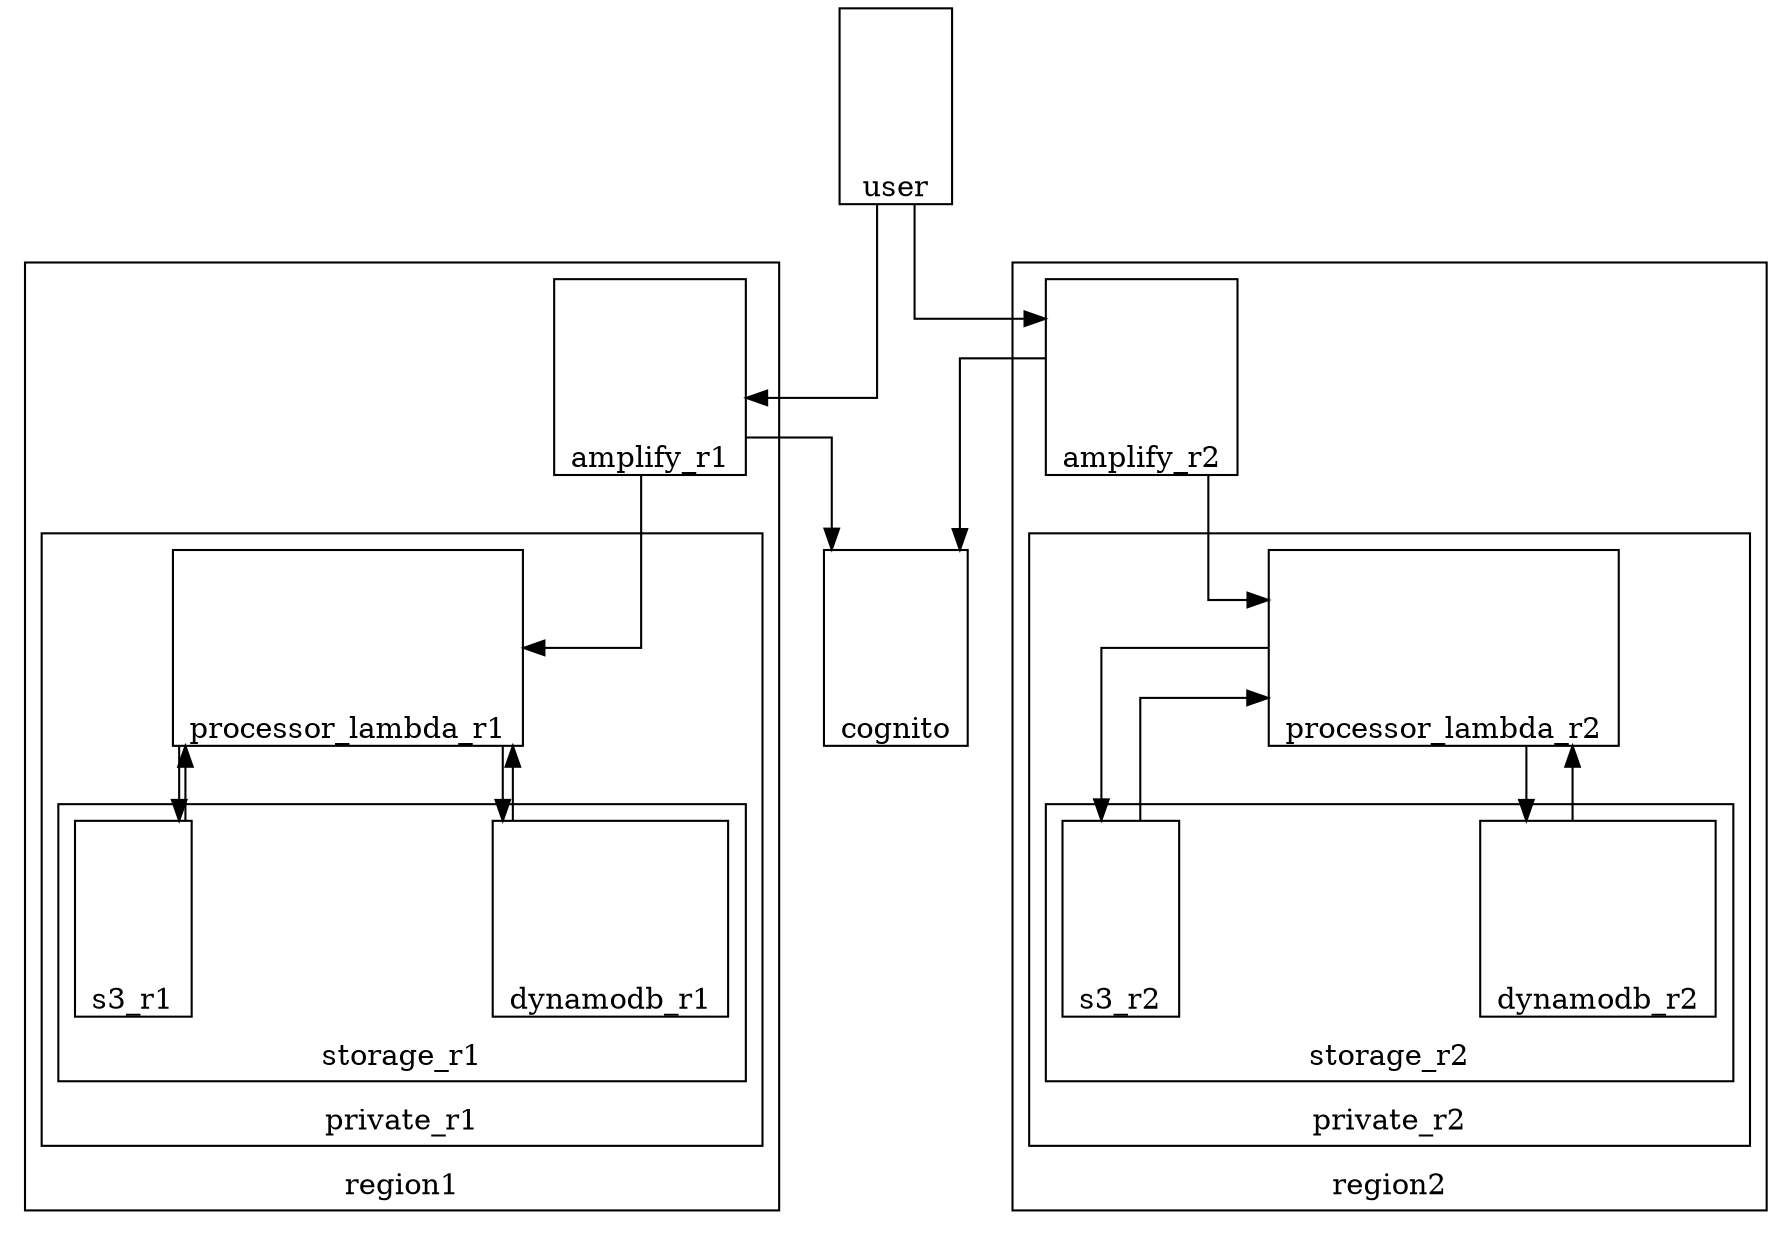 digraph {
	graph [nodesep=2 splines=ortho]
	subgraph cluster_region1 {
		color=black
		rank=same
		labelloc=b
		label=region1
		subgraph cluster_private_r1 {
			color=black
			rank=same
			labelloc=b
			label=private_r1
			processor_lambda_r1 [label=processor_lambda_r1 height=1.3 image="./assets/lambda.svg" labelloc=b shape=box]
			subgraph cluster_storage_r1 {
				color=black
				rank=same
				labelloc=b
				label=storage_r1
				dynamodb_r1 [label=dynamodb_r1 height=1.3 image="./assets/dynamodb.svg" labelloc=b shape=box]
				s3_r1 [label=s3_r1 height=1.3 image="./assets/s3standard.svg" labelloc=b shape=box]
			}
		}
		amplify_r1 [label=amplify_r1 height=1.3 image="./assets/amplify.svg" labelloc=b shape=box]
	}
	subgraph cluster_private_r1 {
		color=black
		rank=same
		labelloc=b
		label=private_r1
	}
	subgraph cluster_storage_r1 {
		color=black
		rank=same
		labelloc=b
		label=storage_r1
	}
	cognito [label=cognito height=1.3 image="./assets/cognito.svg" labelloc=b shape=box]
	user [label=user height=1.3 image="./assets/user.svg" labelloc=b shape=box]
	subgraph cluster_region2 {
		color=black
		rank=same
		labelloc=b
		label=region2
		subgraph cluster_private_r2 {
			color=black
			rank=same
			labelloc=b
			label=private_r2
			processor_lambda_r2 [label=processor_lambda_r2 height=1.3 image="./assets/lambda.svg" labelloc=b shape=box]
			subgraph cluster_storage_r2 {
				color=black
				rank=same
				labelloc=b
				label=storage_r2
				dynamodb_r2 [label=dynamodb_r2 height=1.3 image="./assets/dynamodb.svg" labelloc=b shape=box]
				s3_r2 [label=s3_r2 height=1.3 image="./assets/s3standard.svg" labelloc=b shape=box]
			}
		}
		amplify_r2 [label=amplify_r2 height=1.3 image="./assets/amplify.svg" labelloc=b shape=box]
	}
	subgraph cluster_private_r2 {
		color=black
		rank=same
		labelloc=b
		label=private_r2
	}
	subgraph cluster_storage_r2 {
		color=black
		rank=same
		labelloc=b
		label=storage_r2
	}
	user -> amplify_r1
	amplify_r1 -> cognito
	amplify_r2 -> cognito
	processor_lambda_r1 -> dynamodb_r1
	processor_lambda_r1 -> s3_r1
	dynamodb_r1 -> processor_lambda_r1
	amplify_r1 -> processor_lambda_r1
	s3_r1 -> processor_lambda_r1
	user -> amplify_r2
	processor_lambda_r2 -> dynamodb_r2
	processor_lambda_r2 -> s3_r2
	dynamodb_r2 -> processor_lambda_r2
	amplify_r2 -> processor_lambda_r2
	s3_r2 -> processor_lambda_r2
}
